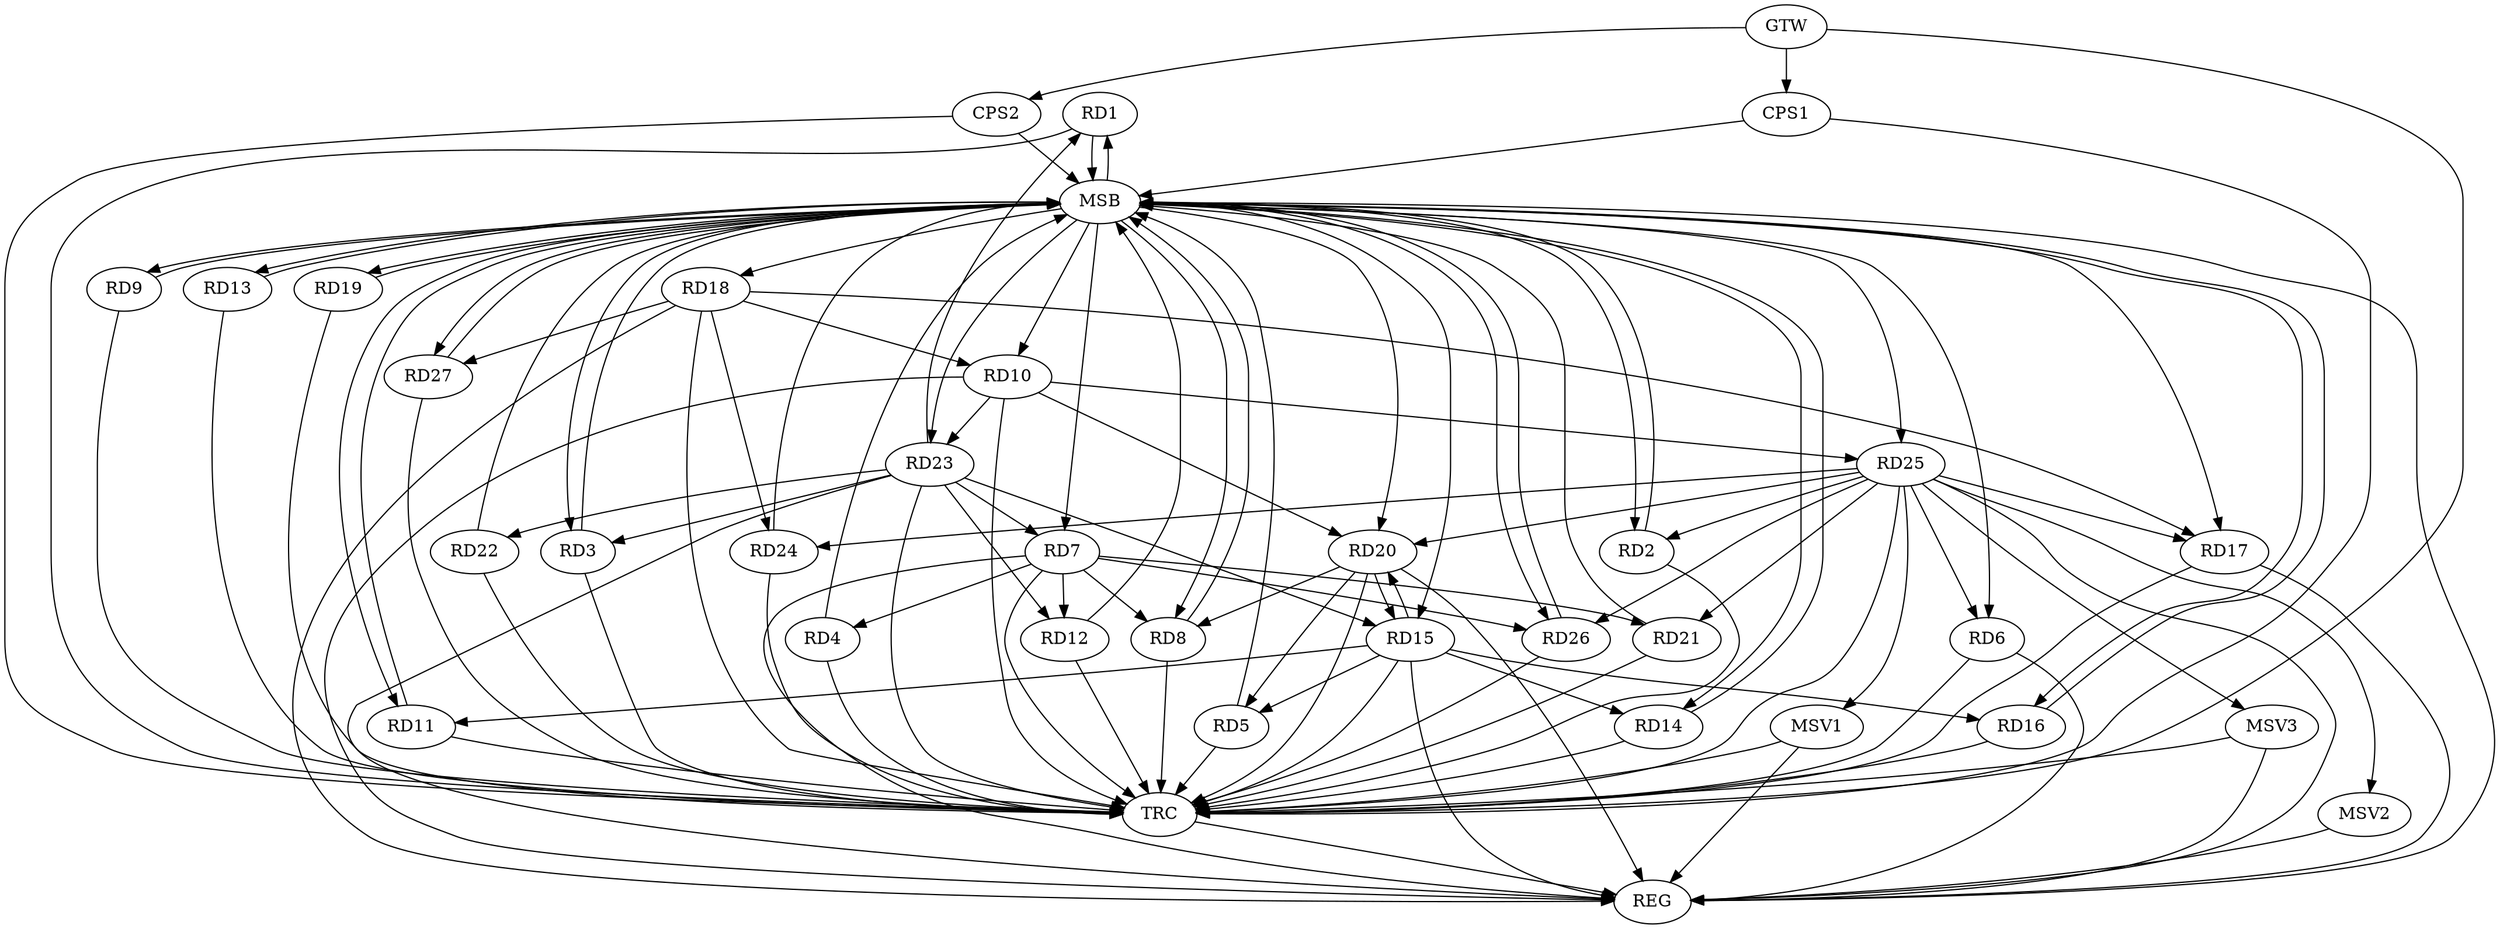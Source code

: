 strict digraph G {
  RD1 [ label="RD1" ];
  RD2 [ label="RD2" ];
  RD3 [ label="RD3" ];
  RD4 [ label="RD4" ];
  RD5 [ label="RD5" ];
  RD6 [ label="RD6" ];
  RD7 [ label="RD7" ];
  RD8 [ label="RD8" ];
  RD9 [ label="RD9" ];
  RD10 [ label="RD10" ];
  RD11 [ label="RD11" ];
  RD12 [ label="RD12" ];
  RD13 [ label="RD13" ];
  RD14 [ label="RD14" ];
  RD15 [ label="RD15" ];
  RD16 [ label="RD16" ];
  RD17 [ label="RD17" ];
  RD18 [ label="RD18" ];
  RD19 [ label="RD19" ];
  RD20 [ label="RD20" ];
  RD21 [ label="RD21" ];
  RD22 [ label="RD22" ];
  RD23 [ label="RD23" ];
  RD24 [ label="RD24" ];
  RD25 [ label="RD25" ];
  RD26 [ label="RD26" ];
  RD27 [ label="RD27" ];
  CPS1 [ label="CPS1" ];
  CPS2 [ label="CPS2" ];
  GTW [ label="GTW" ];
  REG [ label="REG" ];
  MSB [ label="MSB" ];
  TRC [ label="TRC" ];
  MSV1 [ label="MSV1" ];
  MSV2 [ label="MSV2" ];
  MSV3 [ label="MSV3" ];
  RD23 -> RD1;
  RD25 -> RD2;
  RD23 -> RD3;
  RD7 -> RD4;
  RD15 -> RD5;
  RD20 -> RD5;
  RD25 -> RD6;
  RD7 -> RD8;
  RD7 -> RD12;
  RD7 -> RD21;
  RD23 -> RD7;
  RD7 -> RD26;
  RD20 -> RD8;
  RD18 -> RD10;
  RD10 -> RD20;
  RD10 -> RD23;
  RD10 -> RD25;
  RD15 -> RD11;
  RD23 -> RD12;
  RD15 -> RD14;
  RD15 -> RD16;
  RD15 -> RD20;
  RD20 -> RD15;
  RD23 -> RD15;
  RD18 -> RD17;
  RD25 -> RD17;
  RD18 -> RD24;
  RD18 -> RD27;
  RD25 -> RD20;
  RD25 -> RD21;
  RD23 -> RD22;
  RD25 -> RD24;
  RD25 -> RD26;
  GTW -> CPS1;
  GTW -> CPS2;
  RD6 -> REG;
  RD7 -> REG;
  RD10 -> REG;
  RD15 -> REG;
  RD17 -> REG;
  RD18 -> REG;
  RD20 -> REG;
  RD23 -> REG;
  RD25 -> REG;
  RD1 -> MSB;
  MSB -> RD3;
  MSB -> RD19;
  MSB -> REG;
  RD2 -> MSB;
  MSB -> RD6;
  MSB -> RD7;
  RD3 -> MSB;
  MSB -> RD15;
  RD4 -> MSB;
  MSB -> RD2;
  RD5 -> MSB;
  MSB -> RD9;
  MSB -> RD20;
  RD8 -> MSB;
  MSB -> RD11;
  MSB -> RD26;
  RD9 -> MSB;
  RD11 -> MSB;
  MSB -> RD10;
  MSB -> RD13;
  RD12 -> MSB;
  MSB -> RD1;
  MSB -> RD25;
  MSB -> RD27;
  RD13 -> MSB;
  MSB -> RD14;
  MSB -> RD18;
  RD14 -> MSB;
  RD16 -> MSB;
  RD19 -> MSB;
  MSB -> RD23;
  RD21 -> MSB;
  RD22 -> MSB;
  RD24 -> MSB;
  MSB -> RD16;
  RD26 -> MSB;
  MSB -> RD8;
  RD27 -> MSB;
  CPS1 -> MSB;
  MSB -> RD17;
  CPS2 -> MSB;
  RD1 -> TRC;
  RD2 -> TRC;
  RD3 -> TRC;
  RD4 -> TRC;
  RD5 -> TRC;
  RD6 -> TRC;
  RD7 -> TRC;
  RD8 -> TRC;
  RD9 -> TRC;
  RD10 -> TRC;
  RD11 -> TRC;
  RD12 -> TRC;
  RD13 -> TRC;
  RD14 -> TRC;
  RD15 -> TRC;
  RD16 -> TRC;
  RD17 -> TRC;
  RD18 -> TRC;
  RD19 -> TRC;
  RD20 -> TRC;
  RD21 -> TRC;
  RD22 -> TRC;
  RD23 -> TRC;
  RD24 -> TRC;
  RD25 -> TRC;
  RD26 -> TRC;
  RD27 -> TRC;
  CPS1 -> TRC;
  CPS2 -> TRC;
  GTW -> TRC;
  TRC -> REG;
  RD25 -> MSV1;
  RD25 -> MSV2;
  MSV1 -> REG;
  MSV1 -> TRC;
  MSV2 -> REG;
  RD25 -> MSV3;
  MSV3 -> REG;
  MSV3 -> TRC;
}
